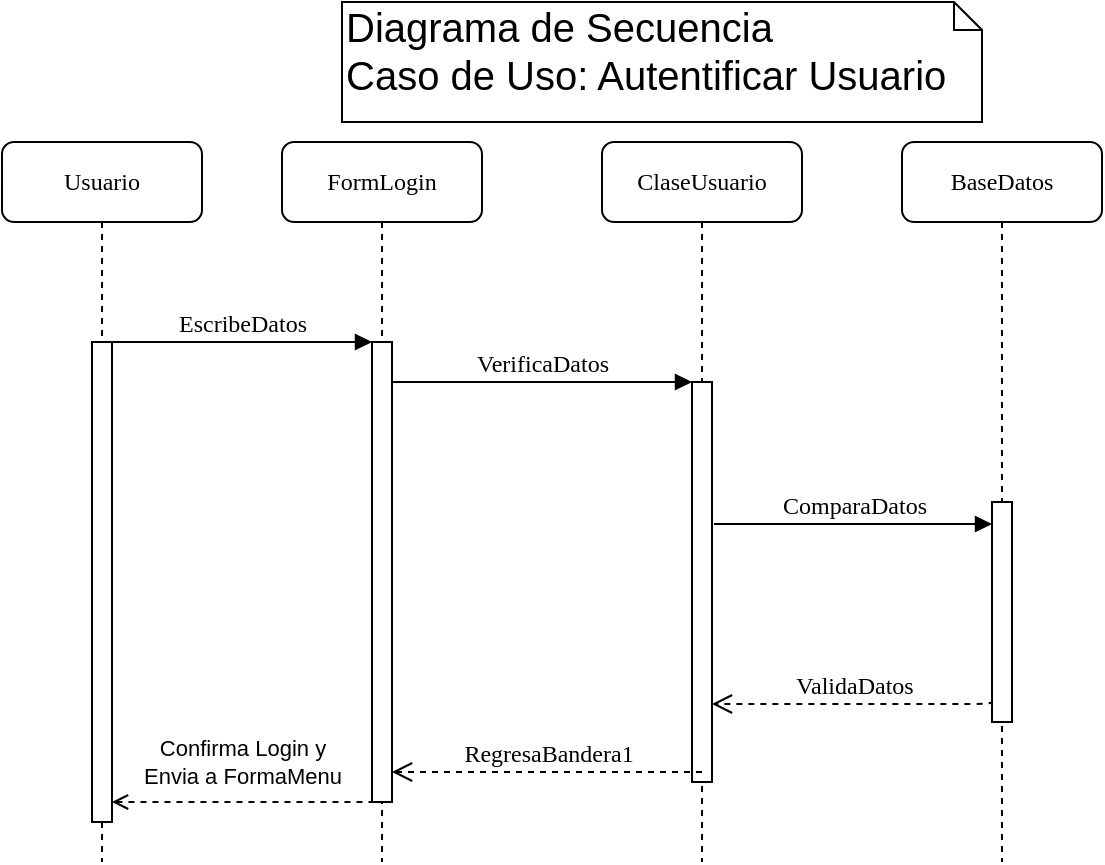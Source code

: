 <mxfile version="12.3.8" pages="1"><diagram name="Page-1" id="13e1069c-82ec-6db2-03f1-153e76fe0fe0"><mxGraphModel dx="1422" dy="791" grid="1" gridSize="10" guides="1" tooltips="1" connect="1" arrows="1" fold="1" page="1" pageScale="1" pageWidth="1100" pageHeight="850" background="#ffffff" math="0" shadow="0"><root><mxCell id="0"/><mxCell id="1" parent="0"/><mxCell id="7baba1c4bc27f4b0-2" value="FormLogin" style="shape=umlLifeline;perimeter=lifelinePerimeter;whiteSpace=wrap;html=1;container=1;collapsible=0;recursiveResize=0;outlineConnect=0;rounded=1;shadow=0;comic=0;labelBackgroundColor=none;strokeWidth=1;fontFamily=Verdana;fontSize=12;align=center;" parent="1" vertex="1"><mxGeometry x="240" y="80" width="100" height="360" as="geometry"/></mxCell><mxCell id="7baba1c4bc27f4b0-10" value="" style="html=1;points=[];perimeter=orthogonalPerimeter;rounded=0;shadow=0;comic=0;labelBackgroundColor=none;strokeWidth=1;fontFamily=Verdana;fontSize=12;align=center;" parent="7baba1c4bc27f4b0-2" vertex="1"><mxGeometry x="45" y="100" width="10" height="230" as="geometry"/></mxCell><mxCell id="7baba1c4bc27f4b0-3" value="ClaseUsuario" style="shape=umlLifeline;perimeter=lifelinePerimeter;whiteSpace=wrap;html=1;container=1;collapsible=0;recursiveResize=0;outlineConnect=0;rounded=1;shadow=0;comic=0;labelBackgroundColor=none;strokeWidth=1;fontFamily=Verdana;fontSize=12;align=center;" parent="1" vertex="1"><mxGeometry x="400" y="80" width="100" height="360" as="geometry"/></mxCell><mxCell id="7baba1c4bc27f4b0-13" value="" style="html=1;points=[];perimeter=orthogonalPerimeter;rounded=0;shadow=0;comic=0;labelBackgroundColor=none;strokeWidth=1;fontFamily=Verdana;fontSize=12;align=center;" parent="7baba1c4bc27f4b0-3" vertex="1"><mxGeometry x="45" y="120" width="10" height="200" as="geometry"/></mxCell><mxCell id="7baba1c4bc27f4b0-8" value="Usuario" style="shape=umlLifeline;perimeter=lifelinePerimeter;whiteSpace=wrap;html=1;container=1;collapsible=0;recursiveResize=0;outlineConnect=0;rounded=1;shadow=0;comic=0;labelBackgroundColor=none;strokeWidth=1;fontFamily=Verdana;fontSize=12;align=center;" parent="1" vertex="1"><mxGeometry x="100" y="80" width="100" height="360" as="geometry"/></mxCell><mxCell id="7baba1c4bc27f4b0-9" value="" style="html=1;points=[];perimeter=orthogonalPerimeter;rounded=0;shadow=0;comic=0;labelBackgroundColor=none;strokeWidth=1;fontFamily=Verdana;fontSize=12;align=center;" parent="7baba1c4bc27f4b0-8" vertex="1"><mxGeometry x="45" y="100" width="10" height="240" as="geometry"/></mxCell><mxCell id="7baba1c4bc27f4b0-11" value="EscribeDatos" style="html=1;verticalAlign=bottom;endArrow=block;entryX=0;entryY=0;labelBackgroundColor=none;fontFamily=Verdana;fontSize=12;edgeStyle=elbowEdgeStyle;elbow=vertical;" parent="1" source="7baba1c4bc27f4b0-9" target="7baba1c4bc27f4b0-10" edge="1"><mxGeometry relative="1" as="geometry"><mxPoint x="220" y="190" as="sourcePoint"/></mxGeometry></mxCell><mxCell id="7baba1c4bc27f4b0-14" value="VerificaDatos" style="html=1;verticalAlign=bottom;endArrow=block;entryX=0;entryY=0;labelBackgroundColor=none;fontFamily=Verdana;fontSize=12;edgeStyle=elbowEdgeStyle;elbow=vertical;" parent="1" source="7baba1c4bc27f4b0-10" target="7baba1c4bc27f4b0-13" edge="1"><mxGeometry relative="1" as="geometry"><mxPoint x="370" y="200" as="sourcePoint"/></mxGeometry></mxCell><mxCell id="7baba1c4bc27f4b0-21" value="RegresaBandera1" style="html=1;verticalAlign=bottom;endArrow=open;dashed=1;endSize=8;labelBackgroundColor=none;fontFamily=Verdana;fontSize=12;edgeStyle=elbowEdgeStyle;elbow=vertical;exitX=0.5;exitY=0.975;exitDx=0;exitDy=0;exitPerimeter=0;" parent="1" source="7baba1c4bc27f4b0-13" target="7baba1c4bc27f4b0-10" edge="1"><mxGeometry relative="1" as="geometry"><mxPoint x="299" y="390" as="targetPoint"/><Array as="points"/><mxPoint x="430" y="395" as="sourcePoint"/></mxGeometry></mxCell><mxCell id="YuUcQKOVxU7K2bMb2z2D-1" value="BaseDatos" style="shape=umlLifeline;perimeter=lifelinePerimeter;whiteSpace=wrap;html=1;container=1;collapsible=0;recursiveResize=0;outlineConnect=0;rounded=1;shadow=0;comic=0;labelBackgroundColor=none;strokeWidth=1;fontFamily=Verdana;fontSize=12;align=center;" vertex="1" parent="1"><mxGeometry x="550" y="80" width="100" height="360" as="geometry"/></mxCell><mxCell id="YuUcQKOVxU7K2bMb2z2D-2" value="" style="html=1;points=[];perimeter=orthogonalPerimeter;rounded=0;shadow=0;comic=0;labelBackgroundColor=none;strokeWidth=1;fontFamily=Verdana;fontSize=12;align=center;" vertex="1" parent="YuUcQKOVxU7K2bMb2z2D-1"><mxGeometry x="45" y="180" width="10" height="110" as="geometry"/></mxCell><mxCell id="YuUcQKOVxU7K2bMb2z2D-5" value="ValidaDatos" style="html=1;verticalAlign=bottom;endArrow=open;dashed=1;endSize=8;labelBackgroundColor=none;fontFamily=Verdana;fontSize=12;edgeStyle=elbowEdgeStyle;elbow=vertical;entryX=1;entryY=0.805;entryDx=0;entryDy=0;entryPerimeter=0;exitX=0;exitY=0.9;exitDx=0;exitDy=0;exitPerimeter=0;" edge="1" parent="1" source="YuUcQKOVxU7K2bMb2z2D-2" target="7baba1c4bc27f4b0-13"><mxGeometry relative="1" as="geometry"><mxPoint x="680" y="236" as="targetPoint"/><Array as="points"><mxPoint x="520" y="361"/><mxPoint x="1086" y="225"/></Array><mxPoint x="580" y="361" as="sourcePoint"/></mxGeometry></mxCell><mxCell id="YuUcQKOVxU7K2bMb2z2D-4" value="ComparaDatos" style="html=1;verticalAlign=bottom;endArrow=block;labelBackgroundColor=none;fontFamily=Verdana;fontSize=12;edgeStyle=elbowEdgeStyle;elbow=vertical;exitX=1.1;exitY=0.355;exitDx=0;exitDy=0;exitPerimeter=0;" edge="1" parent="1" target="YuUcQKOVxU7K2bMb2z2D-2" source="7baba1c4bc27f4b0-13"><mxGeometry relative="1" as="geometry"><mxPoint x="460" y="270" as="sourcePoint"/><mxPoint x="580" y="272" as="targetPoint"/><Array as="points"/></mxGeometry></mxCell><mxCell id="YuUcQKOVxU7K2bMb2z2D-7" value="Confirma Login y&lt;br&gt;Envia a FormaMenu" style="endArrow=none;dashed=1;html=1;entryX=0.5;entryY=1;entryDx=0;entryDy=0;entryPerimeter=0;startArrow=open;startFill=0;" edge="1" parent="1" source="7baba1c4bc27f4b0-9" target="7baba1c4bc27f4b0-10"><mxGeometry x="-0.037" y="20" width="50" height="50" relative="1" as="geometry"><mxPoint x="190" y="430" as="sourcePoint"/><mxPoint x="240" y="380" as="targetPoint"/><mxPoint as="offset"/></mxGeometry></mxCell><mxCell id="YuUcQKOVxU7K2bMb2z2D-8" value="Diagrama de Secuencia&lt;br&gt;Caso de Uso: Autentificar Usuario" style="shape=note;whiteSpace=wrap;html=1;size=14;verticalAlign=top;align=left;spacingTop=-6;fontSize=20;" vertex="1" parent="1"><mxGeometry x="270" y="10" width="320" height="60" as="geometry"/></mxCell></root></mxGraphModel></diagram></mxfile>